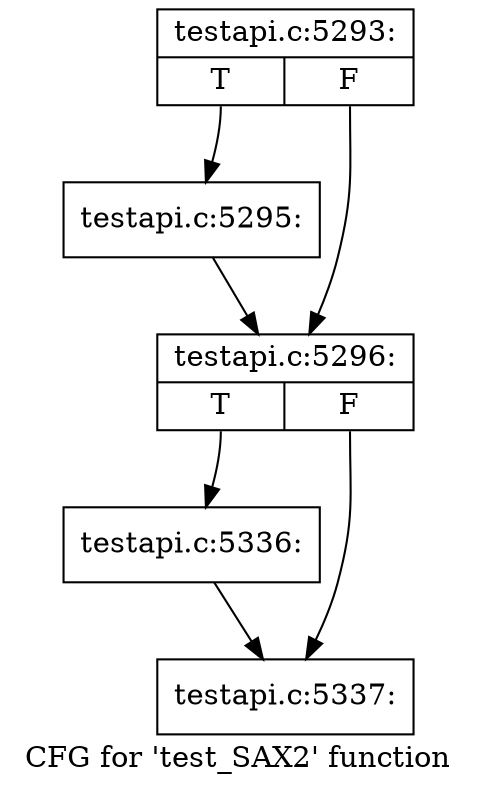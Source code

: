 digraph "CFG for 'test_SAX2' function" {
	label="CFG for 'test_SAX2' function";

	Node0x41f9cb0 [shape=record,label="{testapi.c:5293:|{<s0>T|<s1>F}}"];
	Node0x41f9cb0:s0 -> Node0x4229a50;
	Node0x41f9cb0:s1 -> Node0x4181860;
	Node0x4229a50 [shape=record,label="{testapi.c:5295:}"];
	Node0x4229a50 -> Node0x4181860;
	Node0x4181860 [shape=record,label="{testapi.c:5296:|{<s0>T|<s1>F}}"];
	Node0x4181860:s0 -> Node0x388b6e0;
	Node0x4181860:s1 -> Node0x422ff70;
	Node0x388b6e0 [shape=record,label="{testapi.c:5336:}"];
	Node0x388b6e0 -> Node0x422ff70;
	Node0x422ff70 [shape=record,label="{testapi.c:5337:}"];
}
